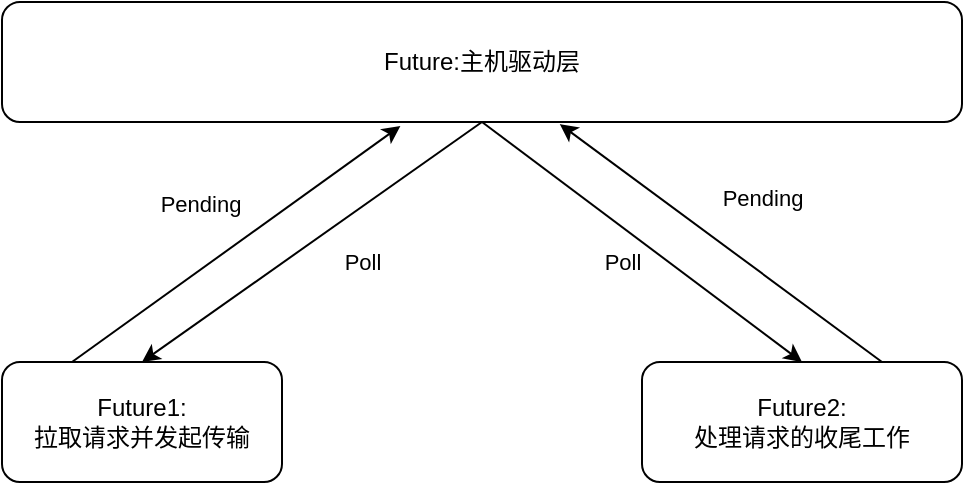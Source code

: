 <mxfile version="26.0.11">
  <diagram name="Page-1" id="YMv7aZq6RC0_VgBUgVdm">
    <mxGraphModel dx="1426" dy="781" grid="1" gridSize="10" guides="1" tooltips="1" connect="1" arrows="1" fold="1" page="1" pageScale="1" pageWidth="3300" pageHeight="4681" math="0" shadow="0">
      <root>
        <mxCell id="0" />
        <mxCell id="1" parent="0" />
        <mxCell id="DHSSCBfwlcSKbG8m6MzY-6" style="rounded=0;orthogonalLoop=1;jettySize=auto;html=1;exitX=0.5;exitY=1;exitDx=0;exitDy=0;entryX=0.5;entryY=0;entryDx=0;entryDy=0;" edge="1" parent="1" source="DHSSCBfwlcSKbG8m6MzY-1" target="DHSSCBfwlcSKbG8m6MzY-3">
          <mxGeometry relative="1" as="geometry" />
        </mxCell>
        <mxCell id="DHSSCBfwlcSKbG8m6MzY-8" style="rounded=0;orthogonalLoop=1;jettySize=auto;html=1;exitX=0.5;exitY=1;exitDx=0;exitDy=0;entryX=0.5;entryY=0;entryDx=0;entryDy=0;" edge="1" parent="1" source="DHSSCBfwlcSKbG8m6MzY-1" target="DHSSCBfwlcSKbG8m6MzY-2">
          <mxGeometry relative="1" as="geometry" />
        </mxCell>
        <mxCell id="DHSSCBfwlcSKbG8m6MzY-1" value="Future:主机驱动层" style="rounded=1;whiteSpace=wrap;html=1;" vertex="1" parent="1">
          <mxGeometry x="440" y="140" width="480" height="60" as="geometry" />
        </mxCell>
        <mxCell id="DHSSCBfwlcSKbG8m6MzY-2" value="Future1:&lt;div&gt;拉取请求并发起传输&lt;/div&gt;" style="rounded=1;whiteSpace=wrap;html=1;" vertex="1" parent="1">
          <mxGeometry x="440" y="320" width="140" height="60" as="geometry" />
        </mxCell>
        <mxCell id="DHSSCBfwlcSKbG8m6MzY-3" value="Future2:&lt;div&gt;处理请求的收尾工作&lt;/div&gt;" style="rounded=1;whiteSpace=wrap;html=1;" vertex="1" parent="1">
          <mxGeometry x="760" y="320" width="160" height="60" as="geometry" />
        </mxCell>
        <mxCell id="DHSSCBfwlcSKbG8m6MzY-10" style="rounded=0;orthogonalLoop=1;jettySize=auto;html=1;exitX=0.75;exitY=0;exitDx=0;exitDy=0;entryX=0.581;entryY=1.017;entryDx=0;entryDy=0;entryPerimeter=0;" edge="1" parent="1" source="DHSSCBfwlcSKbG8m6MzY-3" target="DHSSCBfwlcSKbG8m6MzY-1">
          <mxGeometry relative="1" as="geometry" />
        </mxCell>
        <mxCell id="DHSSCBfwlcSKbG8m6MzY-11" style="rounded=0;orthogonalLoop=1;jettySize=auto;html=1;exitX=0.25;exitY=0;exitDx=0;exitDy=0;entryX=0.415;entryY=1.033;entryDx=0;entryDy=0;entryPerimeter=0;" edge="1" parent="1" source="DHSSCBfwlcSKbG8m6MzY-2" target="DHSSCBfwlcSKbG8m6MzY-1">
          <mxGeometry relative="1" as="geometry" />
        </mxCell>
        <mxCell id="DHSSCBfwlcSKbG8m6MzY-13" value="Pending" style="edgeLabel;html=1;align=center;verticalAlign=middle;resizable=0;points=[];" vertex="1" connectable="0" parent="DHSSCBfwlcSKbG8m6MzY-11">
          <mxGeometry x="-0.172" y="-4" relative="1" as="geometry">
            <mxPoint x="-6" y="-34" as="offset" />
          </mxGeometry>
        </mxCell>
        <mxCell id="DHSSCBfwlcSKbG8m6MzY-14" value="Poll" style="edgeLabel;html=1;align=center;verticalAlign=middle;resizable=0;points=[];" vertex="1" connectable="0" parent="1">
          <mxGeometry x="620.004" y="270.002" as="geometry" />
        </mxCell>
        <mxCell id="DHSSCBfwlcSKbG8m6MzY-15" value="Poll" style="edgeLabel;html=1;align=center;verticalAlign=middle;resizable=0;points=[];" vertex="1" connectable="0" parent="1">
          <mxGeometry x="750.004" y="270.002" as="geometry" />
        </mxCell>
        <mxCell id="DHSSCBfwlcSKbG8m6MzY-16" value="Pending" style="edgeLabel;html=1;align=center;verticalAlign=middle;resizable=0;points=[];" vertex="1" connectable="0" parent="1">
          <mxGeometry x="820.004" y="240.002" as="geometry">
            <mxPoint y="-2" as="offset" />
          </mxGeometry>
        </mxCell>
      </root>
    </mxGraphModel>
  </diagram>
</mxfile>
